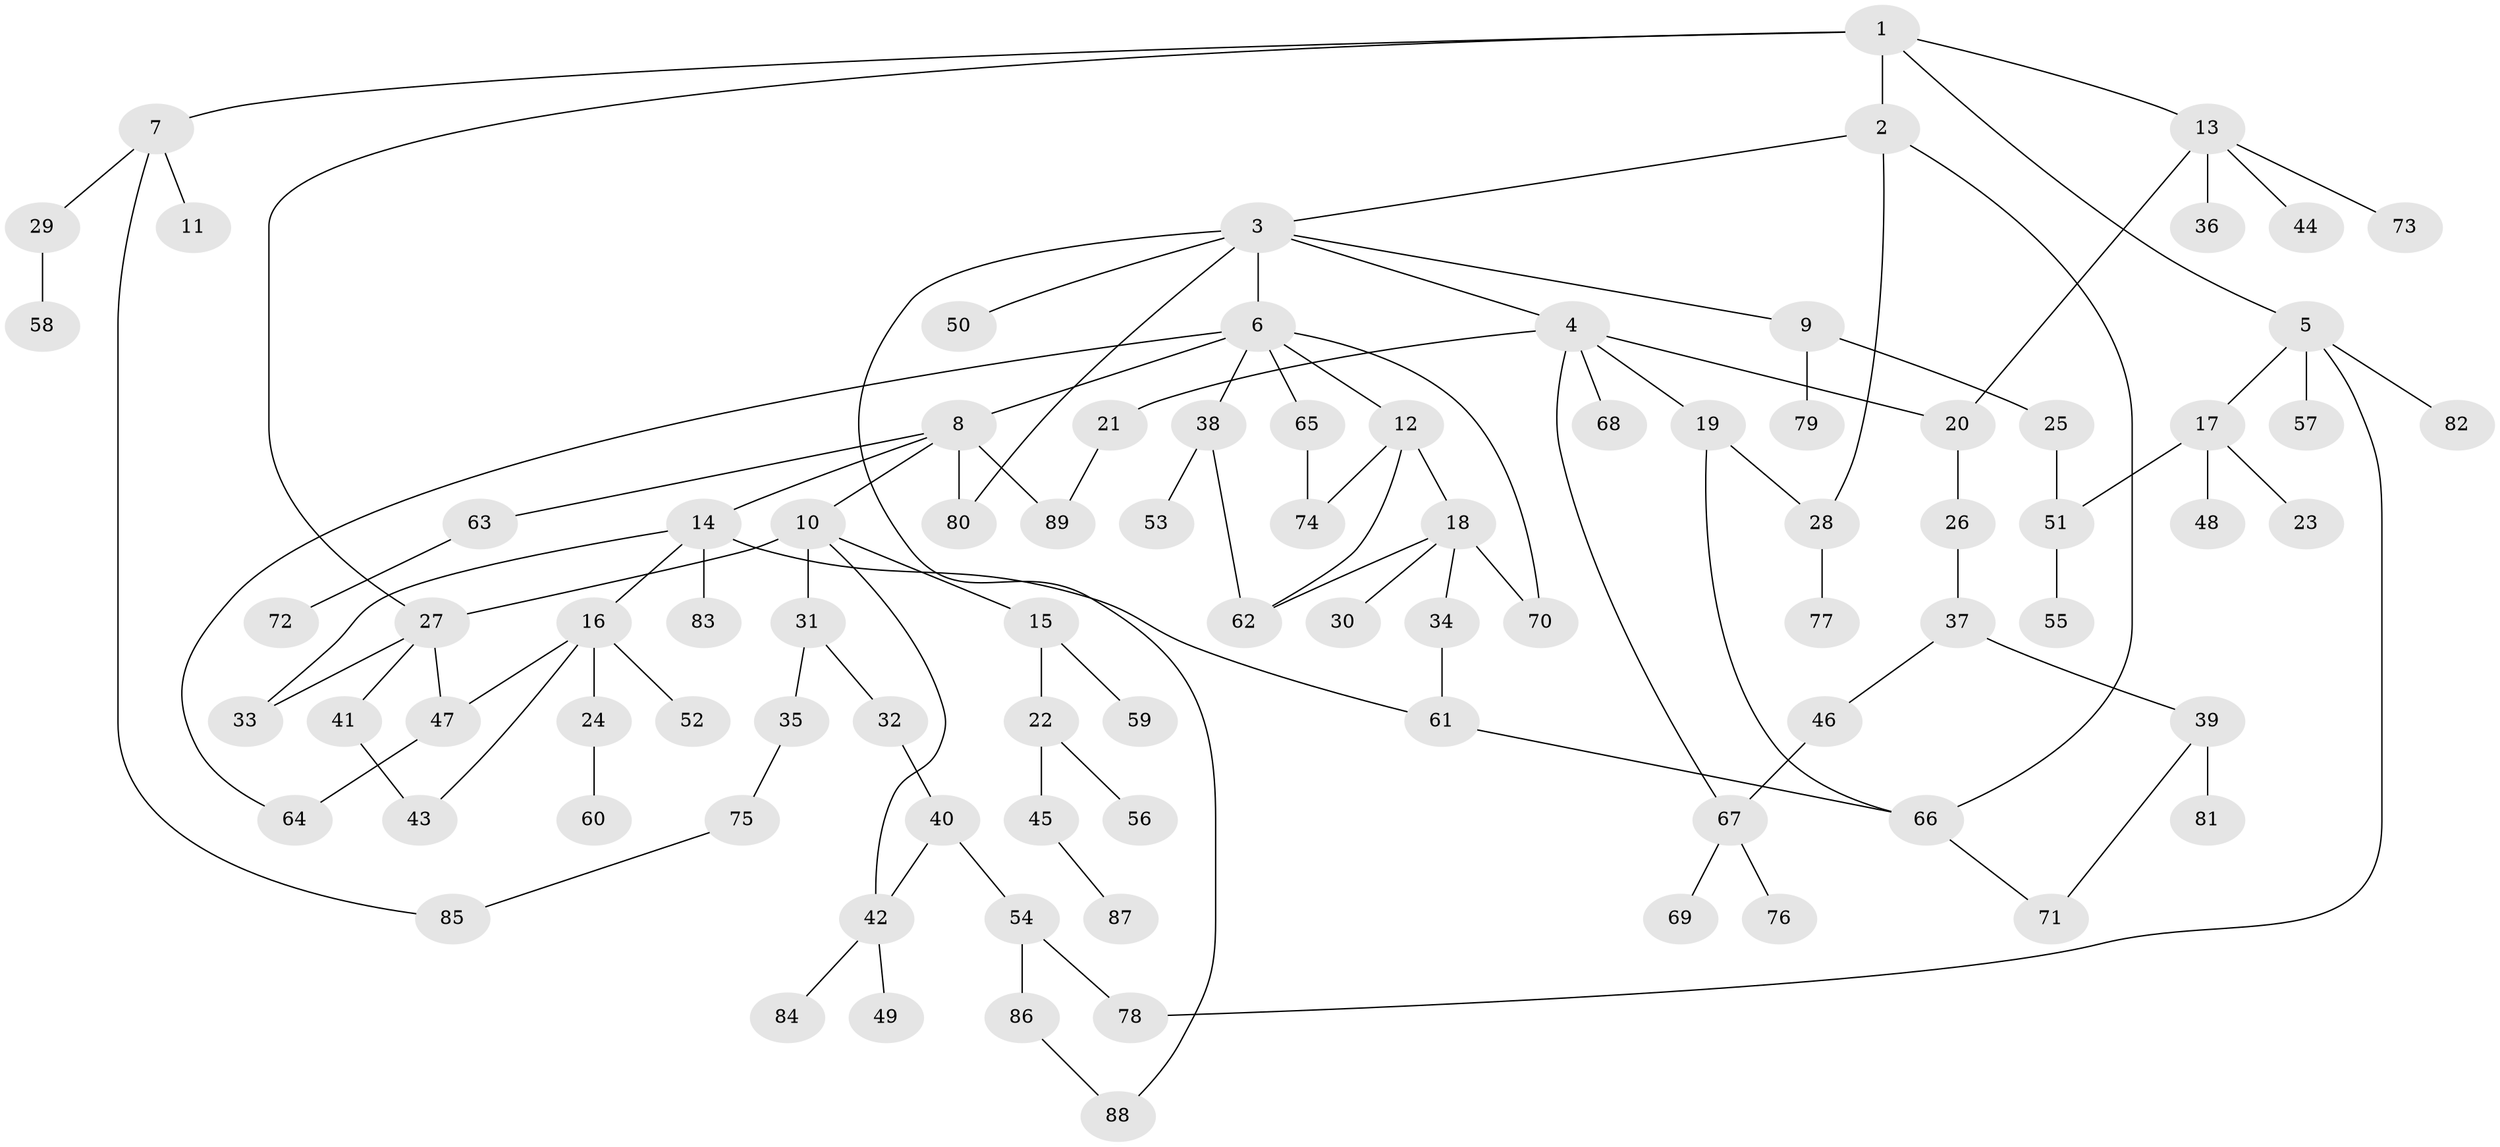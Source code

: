 // coarse degree distribution, {5: 0.12962962962962962, 4: 0.09259259259259259, 3: 0.24074074074074073, 2: 0.2222222222222222, 1: 0.25925925925925924, 6: 0.05555555555555555}
// Generated by graph-tools (version 1.1) at 2025/36/03/04/25 23:36:07]
// undirected, 89 vertices, 111 edges
graph export_dot {
  node [color=gray90,style=filled];
  1;
  2;
  3;
  4;
  5;
  6;
  7;
  8;
  9;
  10;
  11;
  12;
  13;
  14;
  15;
  16;
  17;
  18;
  19;
  20;
  21;
  22;
  23;
  24;
  25;
  26;
  27;
  28;
  29;
  30;
  31;
  32;
  33;
  34;
  35;
  36;
  37;
  38;
  39;
  40;
  41;
  42;
  43;
  44;
  45;
  46;
  47;
  48;
  49;
  50;
  51;
  52;
  53;
  54;
  55;
  56;
  57;
  58;
  59;
  60;
  61;
  62;
  63;
  64;
  65;
  66;
  67;
  68;
  69;
  70;
  71;
  72;
  73;
  74;
  75;
  76;
  77;
  78;
  79;
  80;
  81;
  82;
  83;
  84;
  85;
  86;
  87;
  88;
  89;
  1 -- 2;
  1 -- 5;
  1 -- 7;
  1 -- 13;
  1 -- 27;
  2 -- 3;
  2 -- 28;
  2 -- 66;
  3 -- 4;
  3 -- 6;
  3 -- 9;
  3 -- 50;
  3 -- 80;
  3 -- 88;
  4 -- 19;
  4 -- 20;
  4 -- 21;
  4 -- 68;
  4 -- 67;
  5 -- 17;
  5 -- 57;
  5 -- 78;
  5 -- 82;
  6 -- 8;
  6 -- 12;
  6 -- 38;
  6 -- 65;
  6 -- 70;
  6 -- 64;
  7 -- 11;
  7 -- 29;
  7 -- 85;
  8 -- 10;
  8 -- 14;
  8 -- 63;
  8 -- 89;
  8 -- 80;
  9 -- 25;
  9 -- 79;
  10 -- 15;
  10 -- 31;
  10 -- 42;
  10 -- 27;
  12 -- 18;
  12 -- 62;
  12 -- 74;
  13 -- 36;
  13 -- 44;
  13 -- 73;
  13 -- 20;
  14 -- 16;
  14 -- 33;
  14 -- 83;
  14 -- 61;
  15 -- 22;
  15 -- 59;
  16 -- 24;
  16 -- 43;
  16 -- 52;
  16 -- 47;
  17 -- 23;
  17 -- 48;
  17 -- 51;
  18 -- 30;
  18 -- 34;
  18 -- 70;
  18 -- 62;
  19 -- 66;
  19 -- 28;
  20 -- 26;
  21 -- 89;
  22 -- 45;
  22 -- 56;
  24 -- 60;
  25 -- 51;
  26 -- 37;
  27 -- 41;
  27 -- 47;
  27 -- 33;
  28 -- 77;
  29 -- 58;
  31 -- 32;
  31 -- 35;
  32 -- 40;
  34 -- 61;
  35 -- 75;
  37 -- 39;
  37 -- 46;
  38 -- 53;
  38 -- 62;
  39 -- 81;
  39 -- 71;
  40 -- 54;
  40 -- 42;
  41 -- 43;
  42 -- 49;
  42 -- 84;
  45 -- 87;
  46 -- 67;
  47 -- 64;
  51 -- 55;
  54 -- 86;
  54 -- 78;
  61 -- 66;
  63 -- 72;
  65 -- 74;
  66 -- 71;
  67 -- 69;
  67 -- 76;
  75 -- 85;
  86 -- 88;
}

